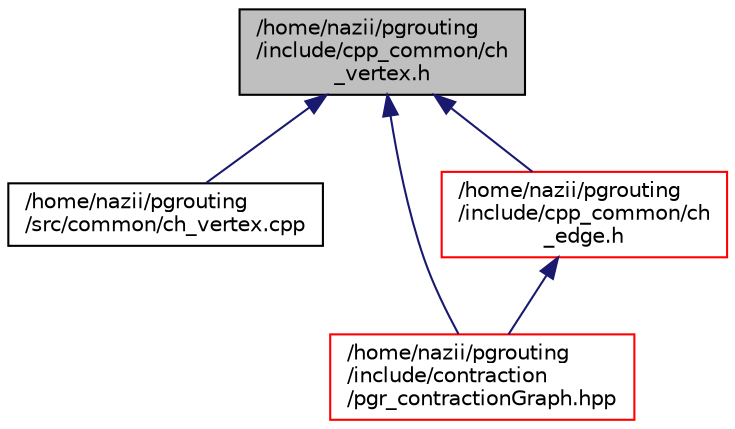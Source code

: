 digraph "/home/nazii/pgrouting/include/cpp_common/ch_vertex.h"
{
  edge [fontname="Helvetica",fontsize="10",labelfontname="Helvetica",labelfontsize="10"];
  node [fontname="Helvetica",fontsize="10",shape=record];
  Node13 [label="/home/nazii/pgrouting\l/include/cpp_common/ch\l_vertex.h",height=0.2,width=0.4,color="black", fillcolor="grey75", style="filled", fontcolor="black"];
  Node13 -> Node14 [dir="back",color="midnightblue",fontsize="10",style="solid",fontname="Helvetica"];
  Node14 [label="/home/nazii/pgrouting\l/src/common/ch_vertex.cpp",height=0.2,width=0.4,color="black", fillcolor="white", style="filled",URL="$ch__vertex_8cpp.html"];
  Node13 -> Node15 [dir="back",color="midnightblue",fontsize="10",style="solid",fontname="Helvetica"];
  Node15 [label="/home/nazii/pgrouting\l/include/contraction\l/pgr_contractionGraph.hpp",height=0.2,width=0.4,color="red", fillcolor="white", style="filled",URL="$pgr__contractionGraph_8hpp.html"];
  Node13 -> Node18 [dir="back",color="midnightblue",fontsize="10",style="solid",fontname="Helvetica"];
  Node18 [label="/home/nazii/pgrouting\l/include/cpp_common/ch\l_edge.h",height=0.2,width=0.4,color="red", fillcolor="white", style="filled",URL="$ch__edge_8h.html"];
  Node18 -> Node15 [dir="back",color="midnightblue",fontsize="10",style="solid",fontname="Helvetica"];
}
